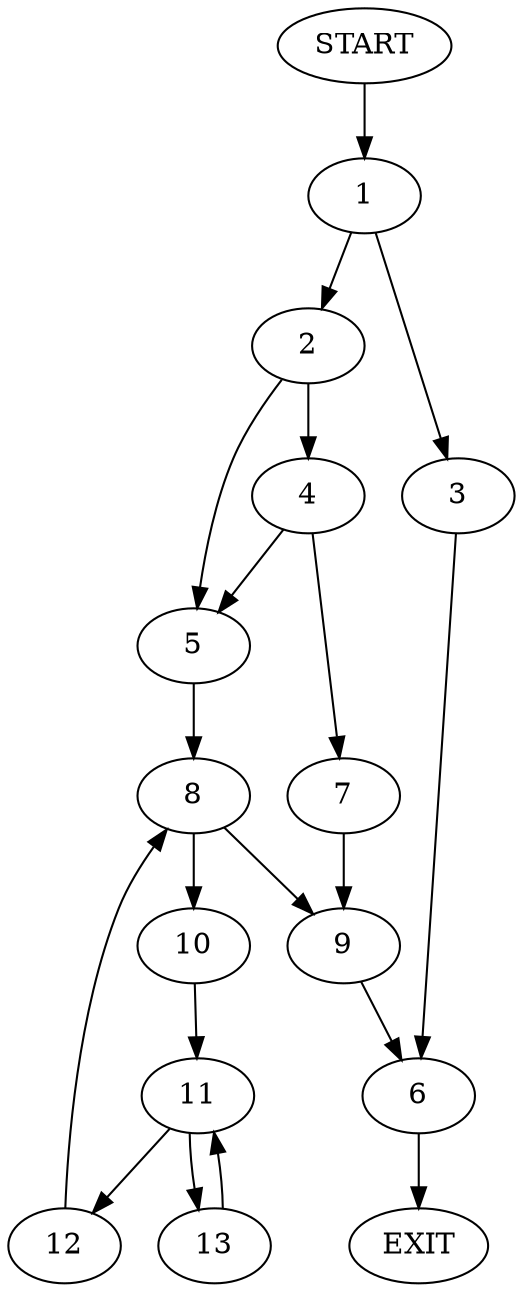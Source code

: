 digraph {
0 [label="START"]
14 [label="EXIT"]
0 -> 1
1 -> 2
1 -> 3
2 -> 4
2 -> 5
3 -> 6
4 -> 7
4 -> 5
5 -> 8
7 -> 9
9 -> 6
8 -> 10
8 -> 9
10 -> 11
11 -> 12
11 -> 13
12 -> 8
13 -> 11
6 -> 14
}
